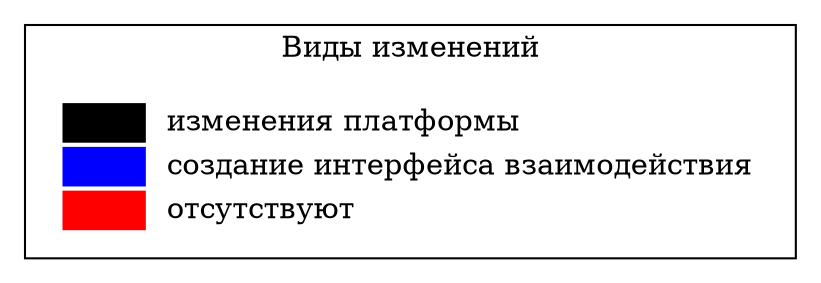 digraph G {
	subgraph cluster_Legend {
		label="Виды изменений";
		MyLegend [shape=none, label=<
			<table border="0">
				<tr><td bgcolor="black">padd</td><td></td><td align="left">изменения платформы</td></tr>
				<tr><td bgcolor="blue"></td><td></td><td align="left">создание интерфейса взаимодействия</td></tr>
				<tr><td bgcolor="red"></td><td></td><td align="left">отсутствуют</td></tr>
			</table>
		>];
	}
}
